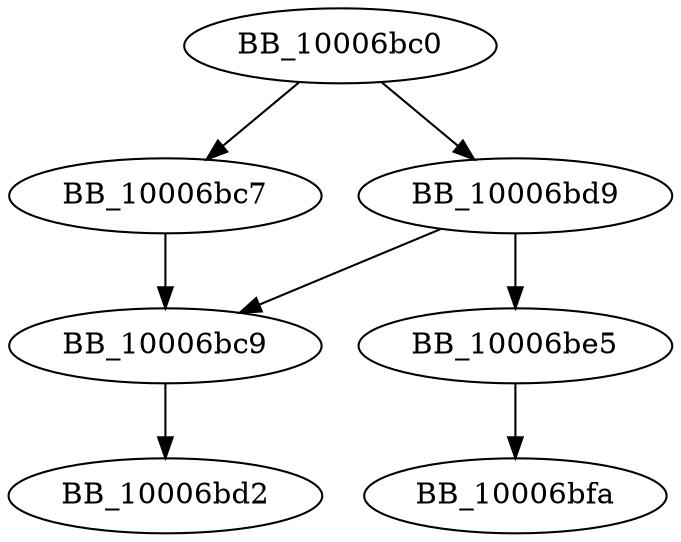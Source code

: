 DiGraph sub_10006BC0{
BB_10006bc0->BB_10006bc7
BB_10006bc0->BB_10006bd9
BB_10006bc7->BB_10006bc9
BB_10006bc9->BB_10006bd2
BB_10006bd9->BB_10006bc9
BB_10006bd9->BB_10006be5
BB_10006be5->BB_10006bfa
}
